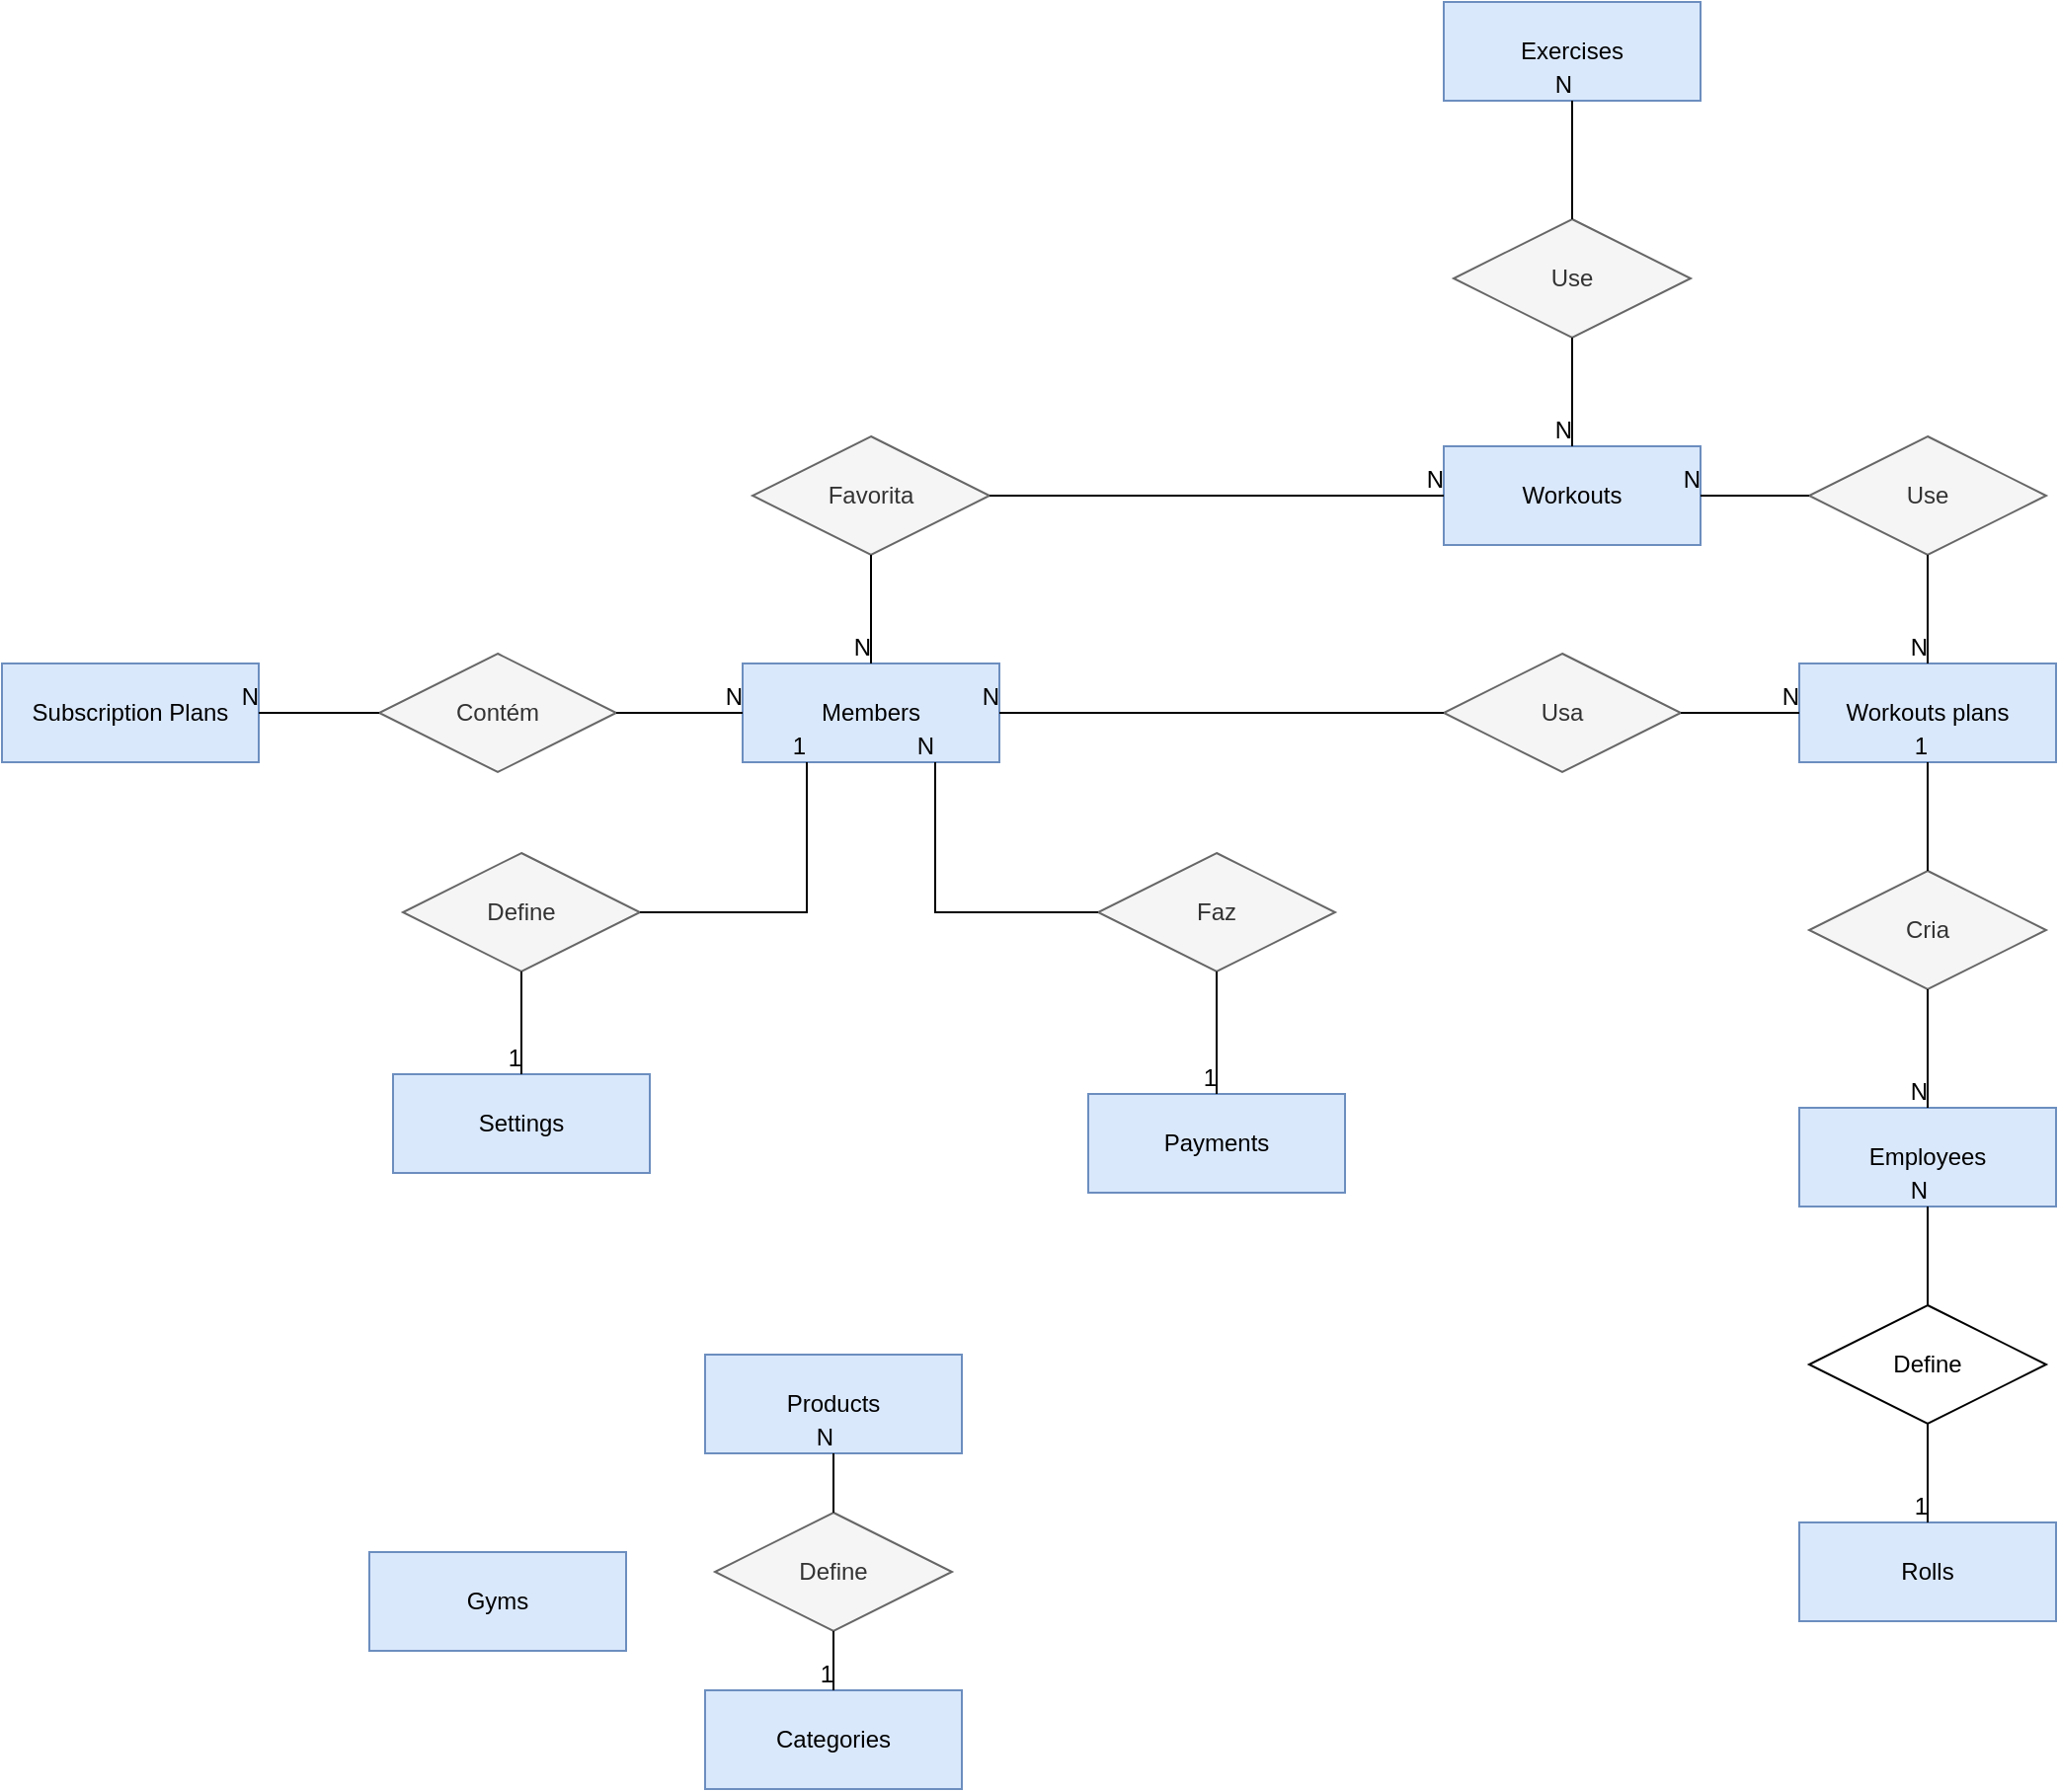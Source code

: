 <mxfile version="18.0.6" type="github"><diagram id="R2lEEEUBdFMjLlhIrx00" name="Page-1"><mxGraphModel dx="1382" dy="1904" grid="1" gridSize="10" guides="1" tooltips="1" connect="1" arrows="1" fold="1" page="1" pageScale="1" pageWidth="850" pageHeight="1100" math="0" shadow="0" extFonts="Permanent Marker^https://fonts.googleapis.com/css?family=Permanent+Marker"><root><mxCell id="0"/><mxCell id="1" parent="0"/><mxCell id="iCk9-2E1jP67kZgRKyJW-1" value="Members" style="whiteSpace=wrap;html=1;align=center;fillColor=#dae8fc;strokeColor=#6c8ebf;" parent="1" vertex="1"><mxGeometry x="425" y="205" width="130" height="50" as="geometry"/></mxCell><mxCell id="iCk9-2E1jP67kZgRKyJW-2" value="Gyms" style="whiteSpace=wrap;html=1;align=center;fillColor=#dae8fc;strokeColor=#6c8ebf;" parent="1" vertex="1"><mxGeometry x="236" y="655" width="130" height="50" as="geometry"/></mxCell><mxCell id="iCk9-2E1jP67kZgRKyJW-3" value="Employees" style="whiteSpace=wrap;html=1;align=center;fillColor=#dae8fc;strokeColor=#6c8ebf;" parent="1" vertex="1"><mxGeometry x="960" y="430" width="130" height="50" as="geometry"/></mxCell><mxCell id="iCk9-2E1jP67kZgRKyJW-4" value="Workouts" style="whiteSpace=wrap;html=1;align=center;fillColor=#dae8fc;strokeColor=#6c8ebf;" parent="1" vertex="1"><mxGeometry x="780" y="95" width="130" height="50" as="geometry"/></mxCell><mxCell id="iCk9-2E1jP67kZgRKyJW-5" value="Workouts plans" style="whiteSpace=wrap;html=1;align=center;fillColor=#dae8fc;strokeColor=#6c8ebf;" parent="1" vertex="1"><mxGeometry x="960" y="205" width="130" height="50" as="geometry"/></mxCell><mxCell id="iCk9-2E1jP67kZgRKyJW-6" value="Subscription Plans" style="whiteSpace=wrap;html=1;align=center;fillColor=#dae8fc;strokeColor=#6c8ebf;" parent="1" vertex="1"><mxGeometry x="50" y="205" width="130" height="50" as="geometry"/></mxCell><mxCell id="fcgtsVXCup1IQe4CUZaq-1" value="Exercises" style="whiteSpace=wrap;html=1;align=center;fillColor=#dae8fc;strokeColor=#6c8ebf;" parent="1" vertex="1"><mxGeometry x="780" y="-130" width="130" height="50" as="geometry"/></mxCell><mxCell id="fcgtsVXCup1IQe4CUZaq-2" value="Categories" style="whiteSpace=wrap;html=1;align=center;fillColor=#dae8fc;strokeColor=#6c8ebf;" parent="1" vertex="1"><mxGeometry x="406" y="725" width="130" height="50" as="geometry"/></mxCell><mxCell id="fcgtsVXCup1IQe4CUZaq-3" value="Products" style="whiteSpace=wrap;html=1;align=center;fillColor=#dae8fc;strokeColor=#6c8ebf;" parent="1" vertex="1"><mxGeometry x="406" y="555" width="130" height="50" as="geometry"/></mxCell><mxCell id="fcgtsVXCup1IQe4CUZaq-7" value="Define" style="shape=rhombus;perimeter=rhombusPerimeter;whiteSpace=wrap;html=1;align=center;fillColor=#f5f5f5;strokeColor=#666666;fontColor=#333333;" parent="1" vertex="1"><mxGeometry x="411" y="635" width="120" height="60" as="geometry"/></mxCell><mxCell id="fcgtsVXCup1IQe4CUZaq-8" value="" style="endArrow=none;html=1;rounded=0;exitX=0.5;exitY=1;exitDx=0;exitDy=0;" parent="1" source="fcgtsVXCup1IQe4CUZaq-7" target="fcgtsVXCup1IQe4CUZaq-2" edge="1"><mxGeometry relative="1" as="geometry"><mxPoint x="351" y="725" as="sourcePoint"/><mxPoint x="511" y="725" as="targetPoint"/></mxGeometry></mxCell><mxCell id="fcgtsVXCup1IQe4CUZaq-9" value="1" style="resizable=0;html=1;align=right;verticalAlign=bottom;" parent="fcgtsVXCup1IQe4CUZaq-8" connectable="0" vertex="1"><mxGeometry x="1" relative="1" as="geometry"/></mxCell><mxCell id="fcgtsVXCup1IQe4CUZaq-10" value="" style="endArrow=none;html=1;rounded=0;entryX=0.5;entryY=1;entryDx=0;entryDy=0;exitX=0.5;exitY=0;exitDx=0;exitDy=0;" parent="1" source="fcgtsVXCup1IQe4CUZaq-7" target="fcgtsVXCup1IQe4CUZaq-3" edge="1"><mxGeometry relative="1" as="geometry"><mxPoint x="301" y="495" as="sourcePoint"/><mxPoint x="461" y="495" as="targetPoint"/></mxGeometry></mxCell><mxCell id="fcgtsVXCup1IQe4CUZaq-11" value="N" style="resizable=0;html=1;align=right;verticalAlign=bottom;" parent="fcgtsVXCup1IQe4CUZaq-10" connectable="0" vertex="1"><mxGeometry x="1" relative="1" as="geometry"/></mxCell><mxCell id="fcgtsVXCup1IQe4CUZaq-12" value="Contém" style="shape=rhombus;perimeter=rhombusPerimeter;whiteSpace=wrap;html=1;align=center;fillColor=#f5f5f5;strokeColor=#666666;fontColor=#333333;" parent="1" vertex="1"><mxGeometry x="241" y="200" width="120" height="60" as="geometry"/></mxCell><mxCell id="fcgtsVXCup1IQe4CUZaq-20" value="" style="endArrow=none;html=1;rounded=0;entryX=0;entryY=0.5;entryDx=0;entryDy=0;" parent="1" source="fcgtsVXCup1IQe4CUZaq-12" target="iCk9-2E1jP67kZgRKyJW-1" edge="1"><mxGeometry relative="1" as="geometry"><mxPoint x="260" y="340" as="sourcePoint"/><mxPoint x="420" y="340" as="targetPoint"/></mxGeometry></mxCell><mxCell id="fcgtsVXCup1IQe4CUZaq-21" value="N" style="resizable=0;html=1;align=right;verticalAlign=bottom;" parent="fcgtsVXCup1IQe4CUZaq-20" connectable="0" vertex="1"><mxGeometry x="1" relative="1" as="geometry"/></mxCell><mxCell id="fcgtsVXCup1IQe4CUZaq-23" value="" style="endArrow=none;html=1;rounded=0;entryX=1;entryY=0.5;entryDx=0;entryDy=0;exitX=0;exitY=0.5;exitDx=0;exitDy=0;" parent="1" source="fcgtsVXCup1IQe4CUZaq-12" target="iCk9-2E1jP67kZgRKyJW-6" edge="1"><mxGeometry relative="1" as="geometry"><mxPoint x="230" y="364.41" as="sourcePoint"/><mxPoint x="210" y="270" as="targetPoint"/></mxGeometry></mxCell><mxCell id="fcgtsVXCup1IQe4CUZaq-24" value="N" style="resizable=0;html=1;align=right;verticalAlign=bottom;" parent="fcgtsVXCup1IQe4CUZaq-23" connectable="0" vertex="1"><mxGeometry x="1" relative="1" as="geometry"/></mxCell><mxCell id="fcgtsVXCup1IQe4CUZaq-25" value="Usa" style="shape=rhombus;perimeter=rhombusPerimeter;whiteSpace=wrap;html=1;align=center;fillColor=#f5f5f5;strokeColor=#666666;fontColor=#333333;" parent="1" vertex="1"><mxGeometry x="780" y="200" width="120" height="60" as="geometry"/></mxCell><mxCell id="fcgtsVXCup1IQe4CUZaq-29" value="" style="endArrow=none;html=1;rounded=0;entryX=1;entryY=0.5;entryDx=0;entryDy=0;" parent="1" source="fcgtsVXCup1IQe4CUZaq-25" target="iCk9-2E1jP67kZgRKyJW-1" edge="1"><mxGeometry relative="1" as="geometry"><mxPoint x="470" y="330" as="sourcePoint"/><mxPoint x="630" y="330" as="targetPoint"/></mxGeometry></mxCell><mxCell id="fcgtsVXCup1IQe4CUZaq-30" value="N" style="resizable=0;html=1;align=right;verticalAlign=bottom;" parent="fcgtsVXCup1IQe4CUZaq-29" connectable="0" vertex="1"><mxGeometry x="1" relative="1" as="geometry"/></mxCell><mxCell id="fcgtsVXCup1IQe4CUZaq-31" value="" style="endArrow=none;html=1;rounded=0;entryX=0;entryY=0.5;entryDx=0;entryDy=0;exitX=1;exitY=0.5;exitDx=0;exitDy=0;" parent="1" source="fcgtsVXCup1IQe4CUZaq-25" target="iCk9-2E1jP67kZgRKyJW-5" edge="1"><mxGeometry relative="1" as="geometry"><mxPoint x="960" y="260" as="sourcePoint"/><mxPoint x="740" y="300" as="targetPoint"/></mxGeometry></mxCell><mxCell id="fcgtsVXCup1IQe4CUZaq-32" value="N" style="resizable=0;html=1;align=right;verticalAlign=bottom;" parent="fcgtsVXCup1IQe4CUZaq-31" connectable="0" vertex="1"><mxGeometry x="1" relative="1" as="geometry"/></mxCell><mxCell id="fcgtsVXCup1IQe4CUZaq-33" value="Cria" style="shape=rhombus;perimeter=rhombusPerimeter;whiteSpace=wrap;html=1;align=center;fillColor=#f5f5f5;strokeColor=#666666;fontColor=#333333;" parent="1" vertex="1"><mxGeometry x="965" y="310" width="120" height="60" as="geometry"/></mxCell><mxCell id="fcgtsVXCup1IQe4CUZaq-34" value="" style="endArrow=none;html=1;rounded=0;entryX=0.5;entryY=1;entryDx=0;entryDy=0;" parent="1" source="fcgtsVXCup1IQe4CUZaq-33" target="iCk9-2E1jP67kZgRKyJW-5" edge="1"><mxGeometry relative="1" as="geometry"><mxPoint x="790" y="390" as="sourcePoint"/><mxPoint x="950" y="390" as="targetPoint"/></mxGeometry></mxCell><mxCell id="fcgtsVXCup1IQe4CUZaq-35" value="1" style="resizable=0;html=1;align=right;verticalAlign=bottom;" parent="fcgtsVXCup1IQe4CUZaq-34" connectable="0" vertex="1"><mxGeometry x="1" relative="1" as="geometry"/></mxCell><mxCell id="fcgtsVXCup1IQe4CUZaq-36" value="" style="endArrow=none;html=1;rounded=0;entryX=0.5;entryY=0;entryDx=0;entryDy=0;exitX=0.5;exitY=1;exitDx=0;exitDy=0;" parent="1" source="fcgtsVXCup1IQe4CUZaq-33" target="iCk9-2E1jP67kZgRKyJW-3" edge="1"><mxGeometry relative="1" as="geometry"><mxPoint x="770" y="390" as="sourcePoint"/><mxPoint x="930" y="390" as="targetPoint"/></mxGeometry></mxCell><mxCell id="fcgtsVXCup1IQe4CUZaq-37" value="N" style="resizable=0;html=1;align=right;verticalAlign=bottom;" parent="fcgtsVXCup1IQe4CUZaq-36" connectable="0" vertex="1"><mxGeometry x="1" relative="1" as="geometry"/></mxCell><mxCell id="fcgtsVXCup1IQe4CUZaq-38" value="Rolls" style="whiteSpace=wrap;html=1;align=center;fillColor=#dae8fc;strokeColor=#6c8ebf;" parent="1" vertex="1"><mxGeometry x="960" y="640" width="130" height="50" as="geometry"/></mxCell><mxCell id="fcgtsVXCup1IQe4CUZaq-39" value="Define" style="shape=rhombus;perimeter=rhombusPerimeter;whiteSpace=wrap;html=1;align=center;" parent="1" vertex="1"><mxGeometry x="965" y="530" width="120" height="60" as="geometry"/></mxCell><mxCell id="fcgtsVXCup1IQe4CUZaq-40" value="" style="endArrow=none;html=1;rounded=0;entryX=0.5;entryY=1;entryDx=0;entryDy=0;" parent="1" target="iCk9-2E1jP67kZgRKyJW-3" edge="1"><mxGeometry relative="1" as="geometry"><mxPoint x="1025" y="530" as="sourcePoint"/><mxPoint x="1150" y="740" as="targetPoint"/></mxGeometry></mxCell><mxCell id="fcgtsVXCup1IQe4CUZaq-41" value="N" style="resizable=0;html=1;align=right;verticalAlign=bottom;" parent="fcgtsVXCup1IQe4CUZaq-40" connectable="0" vertex="1"><mxGeometry x="1" relative="1" as="geometry"/></mxCell><mxCell id="fcgtsVXCup1IQe4CUZaq-42" value="" style="endArrow=none;html=1;rounded=0;entryX=0.5;entryY=0;entryDx=0;entryDy=0;exitX=0.5;exitY=1;exitDx=0;exitDy=0;" parent="1" source="fcgtsVXCup1IQe4CUZaq-39" target="fcgtsVXCup1IQe4CUZaq-38" edge="1"><mxGeometry relative="1" as="geometry"><mxPoint x="1250" y="600" as="sourcePoint"/><mxPoint x="1250" y="490" as="targetPoint"/><Array as="points"/></mxGeometry></mxCell><mxCell id="fcgtsVXCup1IQe4CUZaq-43" value="1" style="resizable=0;html=1;align=right;verticalAlign=bottom;" parent="fcgtsVXCup1IQe4CUZaq-42" connectable="0" vertex="1"><mxGeometry x="1" relative="1" as="geometry"/></mxCell><mxCell id="fcgtsVXCup1IQe4CUZaq-44" value="Use" style="shape=rhombus;perimeter=rhombusPerimeter;whiteSpace=wrap;html=1;align=center;fillColor=#f5f5f5;strokeColor=#666666;fontColor=#333333;" parent="1" vertex="1"><mxGeometry x="965" y="90" width="120" height="60" as="geometry"/></mxCell><mxCell id="fcgtsVXCup1IQe4CUZaq-45" value="" style="endArrow=none;html=1;rounded=0;entryX=1;entryY=0.5;entryDx=0;entryDy=0;exitX=0;exitY=0.5;exitDx=0;exitDy=0;" parent="1" source="fcgtsVXCup1IQe4CUZaq-44" target="iCk9-2E1jP67kZgRKyJW-4" edge="1"><mxGeometry relative="1" as="geometry"><mxPoint x="1170" y="330" as="sourcePoint"/><mxPoint x="1330" y="330" as="targetPoint"/></mxGeometry></mxCell><mxCell id="fcgtsVXCup1IQe4CUZaq-46" value="N" style="resizable=0;html=1;align=right;verticalAlign=bottom;" parent="fcgtsVXCup1IQe4CUZaq-45" connectable="0" vertex="1"><mxGeometry x="1" relative="1" as="geometry"/></mxCell><mxCell id="fcgtsVXCup1IQe4CUZaq-47" value="" style="endArrow=none;html=1;rounded=0;entryX=0.5;entryY=0;entryDx=0;entryDy=0;exitX=0.5;exitY=1;exitDx=0;exitDy=0;" parent="1" source="fcgtsVXCup1IQe4CUZaq-44" target="iCk9-2E1jP67kZgRKyJW-5" edge="1"><mxGeometry relative="1" as="geometry"><mxPoint x="1240" y="360" as="sourcePoint"/><mxPoint x="1400" y="360" as="targetPoint"/></mxGeometry></mxCell><mxCell id="fcgtsVXCup1IQe4CUZaq-48" value="N" style="resizable=0;html=1;align=right;verticalAlign=bottom;" parent="fcgtsVXCup1IQe4CUZaq-47" connectable="0" vertex="1"><mxGeometry x="1" relative="1" as="geometry"/></mxCell><mxCell id="fcgtsVXCup1IQe4CUZaq-49" value="Use" style="shape=rhombus;perimeter=rhombusPerimeter;whiteSpace=wrap;html=1;align=center;fillColor=#f5f5f5;strokeColor=#666666;fontColor=#333333;" parent="1" vertex="1"><mxGeometry x="785" y="-20" width="120" height="60" as="geometry"/></mxCell><mxCell id="fcgtsVXCup1IQe4CUZaq-50" value="" style="endArrow=none;html=1;rounded=0;entryX=0.5;entryY=0;entryDx=0;entryDy=0;exitX=0.5;exitY=1;exitDx=0;exitDy=0;" parent="1" source="fcgtsVXCup1IQe4CUZaq-49" target="iCk9-2E1jP67kZgRKyJW-4" edge="1"><mxGeometry relative="1" as="geometry"><mxPoint x="840" y="40" as="sourcePoint"/><mxPoint x="890" y="70" as="targetPoint"/></mxGeometry></mxCell><mxCell id="fcgtsVXCup1IQe4CUZaq-51" value="N" style="resizable=0;html=1;align=right;verticalAlign=bottom;" parent="fcgtsVXCup1IQe4CUZaq-50" connectable="0" vertex="1"><mxGeometry x="1" relative="1" as="geometry"/></mxCell><mxCell id="fcgtsVXCup1IQe4CUZaq-52" value="" style="endArrow=none;html=1;rounded=0;exitX=0.5;exitY=0;exitDx=0;exitDy=0;entryX=0.5;entryY=1;entryDx=0;entryDy=0;" parent="1" source="fcgtsVXCup1IQe4CUZaq-49" target="fcgtsVXCup1IQe4CUZaq-1" edge="1"><mxGeometry relative="1" as="geometry"><mxPoint x="1150" y="370" as="sourcePoint"/><mxPoint x="930" y="-50" as="targetPoint"/></mxGeometry></mxCell><mxCell id="fcgtsVXCup1IQe4CUZaq-53" value="N" style="resizable=0;html=1;align=right;verticalAlign=bottom;" parent="fcgtsVXCup1IQe4CUZaq-52" connectable="0" vertex="1"><mxGeometry x="1" relative="1" as="geometry"/></mxCell><mxCell id="oED_V43N3WR1hE2ZuyAU-3" value="Favorita" style="shape=rhombus;perimeter=rhombusPerimeter;whiteSpace=wrap;html=1;align=center;fillColor=#f5f5f5;strokeColor=#666666;fontColor=#333333;" parent="1" vertex="1"><mxGeometry x="430" y="90" width="120" height="60" as="geometry"/></mxCell><mxCell id="oED_V43N3WR1hE2ZuyAU-4" value="" style="endArrow=none;html=1;rounded=0;entryX=0.5;entryY=0;entryDx=0;entryDy=0;exitX=0.5;exitY=1;exitDx=0;exitDy=0;" parent="1" source="oED_V43N3WR1hE2ZuyAU-3" target="iCk9-2E1jP67kZgRKyJW-1" edge="1"><mxGeometry relative="1" as="geometry"><mxPoint x="180" y="70" as="sourcePoint"/><mxPoint x="340" y="70" as="targetPoint"/></mxGeometry></mxCell><mxCell id="oED_V43N3WR1hE2ZuyAU-5" value="N" style="resizable=0;html=1;align=right;verticalAlign=bottom;" parent="oED_V43N3WR1hE2ZuyAU-4" connectable="0" vertex="1"><mxGeometry x="1" relative="1" as="geometry"/></mxCell><mxCell id="oED_V43N3WR1hE2ZuyAU-6" value="" style="endArrow=none;html=1;rounded=0;entryX=0;entryY=0.5;entryDx=0;entryDy=0;exitX=1;exitY=0.5;exitDx=0;exitDy=0;" parent="1" source="oED_V43N3WR1hE2ZuyAU-3" target="iCk9-2E1jP67kZgRKyJW-4" edge="1"><mxGeometry relative="1" as="geometry"><mxPoint x="500.0" y="160.0" as="sourcePoint"/><mxPoint x="500.0" y="215.0" as="targetPoint"/></mxGeometry></mxCell><mxCell id="oED_V43N3WR1hE2ZuyAU-7" value="N" style="resizable=0;html=1;align=right;verticalAlign=bottom;" parent="oED_V43N3WR1hE2ZuyAU-6" connectable="0" vertex="1"><mxGeometry x="1" relative="1" as="geometry"/></mxCell><mxCell id="F2c1XKnqrZpH1CtMNIdb-1" value="Settings" style="whiteSpace=wrap;html=1;align=center;fillColor=#dae8fc;strokeColor=#6c8ebf;" parent="1" vertex="1"><mxGeometry x="248" y="413" width="130" height="50" as="geometry"/></mxCell><mxCell id="F2c1XKnqrZpH1CtMNIdb-2" value="Payments" style="whiteSpace=wrap;html=1;align=center;fillColor=#dae8fc;strokeColor=#6c8ebf;" parent="1" vertex="1"><mxGeometry x="600" y="423" width="130" height="50" as="geometry"/></mxCell><mxCell id="F2c1XKnqrZpH1CtMNIdb-3" value="Define" style="shape=rhombus;perimeter=rhombusPerimeter;whiteSpace=wrap;html=1;align=center;fillColor=#f5f5f5;strokeColor=#666666;fontColor=#333333;" parent="1" vertex="1"><mxGeometry x="253" y="301" width="120" height="60" as="geometry"/></mxCell><mxCell id="F2c1XKnqrZpH1CtMNIdb-4" value="Faz" style="shape=rhombus;perimeter=rhombusPerimeter;whiteSpace=wrap;html=1;align=center;fillColor=#f5f5f5;strokeColor=#666666;fontColor=#333333;" parent="1" vertex="1"><mxGeometry x="605" y="301" width="120" height="60" as="geometry"/></mxCell><mxCell id="F2c1XKnqrZpH1CtMNIdb-11" value="" style="endArrow=none;html=1;rounded=0;exitX=0;exitY=0.5;exitDx=0;exitDy=0;entryX=0.75;entryY=1;entryDx=0;entryDy=0;edgeStyle=orthogonalEdgeStyle;" parent="1" source="F2c1XKnqrZpH1CtMNIdb-4" target="iCk9-2E1jP67kZgRKyJW-1" edge="1"><mxGeometry relative="1" as="geometry"><mxPoint x="340" y="720" as="sourcePoint"/><mxPoint x="500" y="720" as="targetPoint"/></mxGeometry></mxCell><mxCell id="F2c1XKnqrZpH1CtMNIdb-12" value="N" style="resizable=0;html=1;align=right;verticalAlign=bottom;" parent="F2c1XKnqrZpH1CtMNIdb-11" connectable="0" vertex="1"><mxGeometry x="1" relative="1" as="geometry"/></mxCell><mxCell id="Q3FFMp1WOEq77cfF40A3-2" value="" style="endArrow=none;html=1;rounded=0;entryX=0.5;entryY=0;entryDx=0;entryDy=0;exitX=0.5;exitY=1;exitDx=0;exitDy=0;" parent="1" source="F2c1XKnqrZpH1CtMNIdb-4" target="F2c1XKnqrZpH1CtMNIdb-2" edge="1"><mxGeometry relative="1" as="geometry"><mxPoint x="400" y="490" as="sourcePoint"/><mxPoint x="560" y="490" as="targetPoint"/></mxGeometry></mxCell><mxCell id="Q3FFMp1WOEq77cfF40A3-3" value="1" style="resizable=0;html=1;align=right;verticalAlign=bottom;" parent="Q3FFMp1WOEq77cfF40A3-2" connectable="0" vertex="1"><mxGeometry x="1" relative="1" as="geometry"/></mxCell><mxCell id="Q3FFMp1WOEq77cfF40A3-4" value="" style="endArrow=none;html=1;rounded=0;entryX=0.25;entryY=1;entryDx=0;entryDy=0;edgeStyle=orthogonalEdgeStyle;exitX=1;exitY=0.5;exitDx=0;exitDy=0;" parent="1" source="F2c1XKnqrZpH1CtMNIdb-3" target="iCk9-2E1jP67kZgRKyJW-1" edge="1"><mxGeometry relative="1" as="geometry"><mxPoint x="400" y="470" as="sourcePoint"/><mxPoint x="560" y="470" as="targetPoint"/></mxGeometry></mxCell><mxCell id="Q3FFMp1WOEq77cfF40A3-5" value="1" style="resizable=0;html=1;align=right;verticalAlign=bottom;" parent="Q3FFMp1WOEq77cfF40A3-4" connectable="0" vertex="1"><mxGeometry x="1" relative="1" as="geometry"/></mxCell><mxCell id="Q3FFMp1WOEq77cfF40A3-6" value="" style="endArrow=none;html=1;rounded=0;entryX=0.5;entryY=0;entryDx=0;entryDy=0;exitX=0.5;exitY=1;exitDx=0;exitDy=0;" parent="1" source="F2c1XKnqrZpH1CtMNIdb-3" target="F2c1XKnqrZpH1CtMNIdb-1" edge="1"><mxGeometry relative="1" as="geometry"><mxPoint x="122" y="390" as="sourcePoint"/><mxPoint x="282" y="390" as="targetPoint"/></mxGeometry></mxCell><mxCell id="Q3FFMp1WOEq77cfF40A3-7" value="1" style="resizable=0;html=1;align=right;verticalAlign=bottom;" parent="Q3FFMp1WOEq77cfF40A3-6" connectable="0" vertex="1"><mxGeometry x="1" relative="1" as="geometry"/></mxCell></root></mxGraphModel></diagram></mxfile>